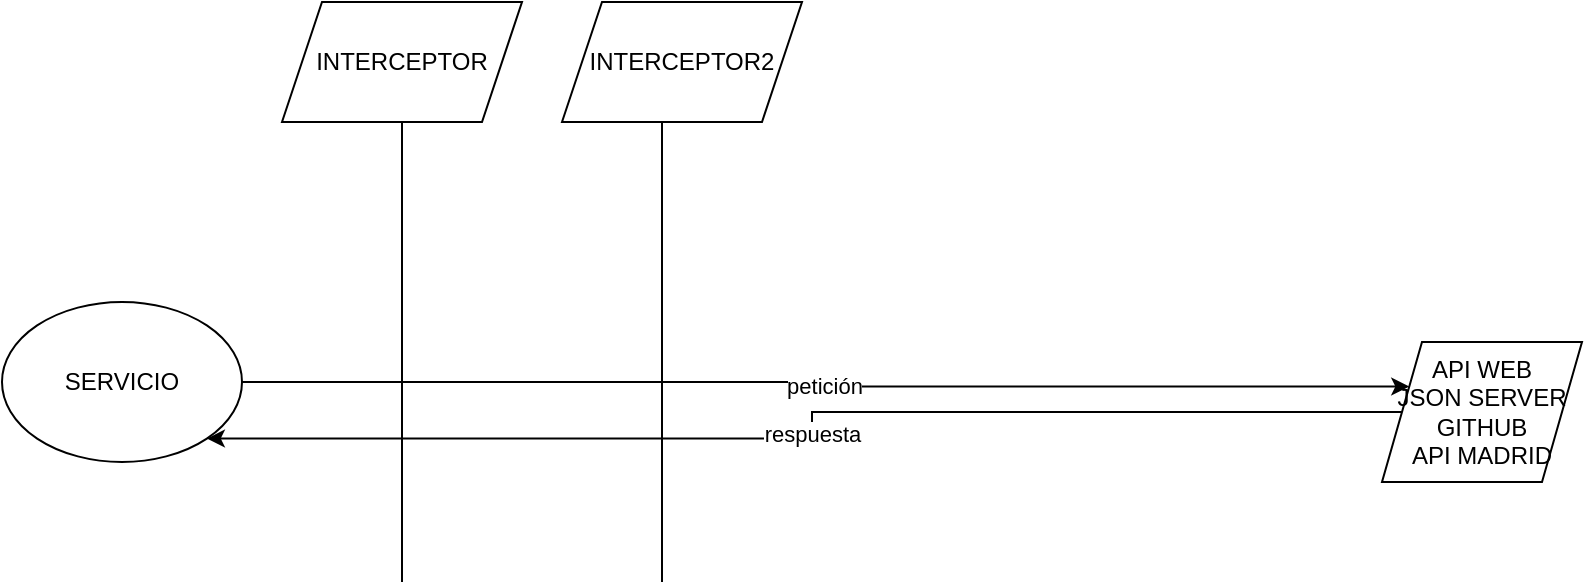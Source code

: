 <mxfile version="14.6.13" type="device"><diagram id="9NvY9bvk0ncalP4YUynO" name="Página-1"><mxGraphModel dx="1086" dy="806" grid="1" gridSize="10" guides="1" tooltips="1" connect="1" arrows="1" fold="1" page="1" pageScale="1" pageWidth="1169" pageHeight="827" math="0" shadow="0"><root><mxCell id="0"/><mxCell id="1" parent="0"/><mxCell id="2DT2zt5XUgsnd2KaRNJI-3" value="petición" style="edgeStyle=orthogonalEdgeStyle;rounded=0;orthogonalLoop=1;jettySize=auto;html=1;entryX=0;entryY=0.25;entryDx=0;entryDy=0;" parent="1" source="2DT2zt5XUgsnd2KaRNJI-1" target="2DT2zt5XUgsnd2KaRNJI-2" edge="1"><mxGeometry relative="1" as="geometry"/></mxCell><mxCell id="2DT2zt5XUgsnd2KaRNJI-1" value="SERVICIO" style="ellipse;whiteSpace=wrap;html=1;" parent="1" vertex="1"><mxGeometry x="160" y="230" width="120" height="80" as="geometry"/></mxCell><mxCell id="2DT2zt5XUgsnd2KaRNJI-4" value="respuesta" style="edgeStyle=orthogonalEdgeStyle;rounded=0;orthogonalLoop=1;jettySize=auto;html=1;entryX=1;entryY=1;entryDx=0;entryDy=0;" parent="1" source="2DT2zt5XUgsnd2KaRNJI-2" target="2DT2zt5XUgsnd2KaRNJI-1" edge="1"><mxGeometry relative="1" as="geometry"/></mxCell><mxCell id="2DT2zt5XUgsnd2KaRNJI-2" value="API WEB&lt;br&gt;JSON SERVER&lt;br&gt;GITHUB&lt;br&gt;API MADRID" style="shape=parallelogram;perimeter=parallelogramPerimeter;whiteSpace=wrap;html=1;fixedSize=1;" parent="1" vertex="1"><mxGeometry x="850" y="250" width="100" height="70" as="geometry"/></mxCell><mxCell id="2DT2zt5XUgsnd2KaRNJI-5" value="" style="endArrow=none;html=1;" parent="1" target="2DT2zt5XUgsnd2KaRNJI-6" edge="1"><mxGeometry width="50" height="50" relative="1" as="geometry"><mxPoint x="360" y="370" as="sourcePoint"/><mxPoint x="360" y="200" as="targetPoint"/></mxGeometry></mxCell><mxCell id="2DT2zt5XUgsnd2KaRNJI-6" value="INTERCEPTOR" style="shape=parallelogram;perimeter=parallelogramPerimeter;whiteSpace=wrap;html=1;fixedSize=1;" parent="1" vertex="1"><mxGeometry x="300" y="80" width="120" height="60" as="geometry"/></mxCell><mxCell id="RDc6oADSlxeReh2qBj5A-1" value="INTERCEPTOR2" style="shape=parallelogram;perimeter=parallelogramPerimeter;whiteSpace=wrap;html=1;fixedSize=1;" vertex="1" parent="1"><mxGeometry x="440" y="80" width="120" height="60" as="geometry"/></mxCell><mxCell id="RDc6oADSlxeReh2qBj5A-2" value="" style="endArrow=none;html=1;" edge="1" parent="1"><mxGeometry width="50" height="50" relative="1" as="geometry"><mxPoint x="490" y="370" as="sourcePoint"/><mxPoint x="490" y="140" as="targetPoint"/></mxGeometry></mxCell></root></mxGraphModel></diagram></mxfile>